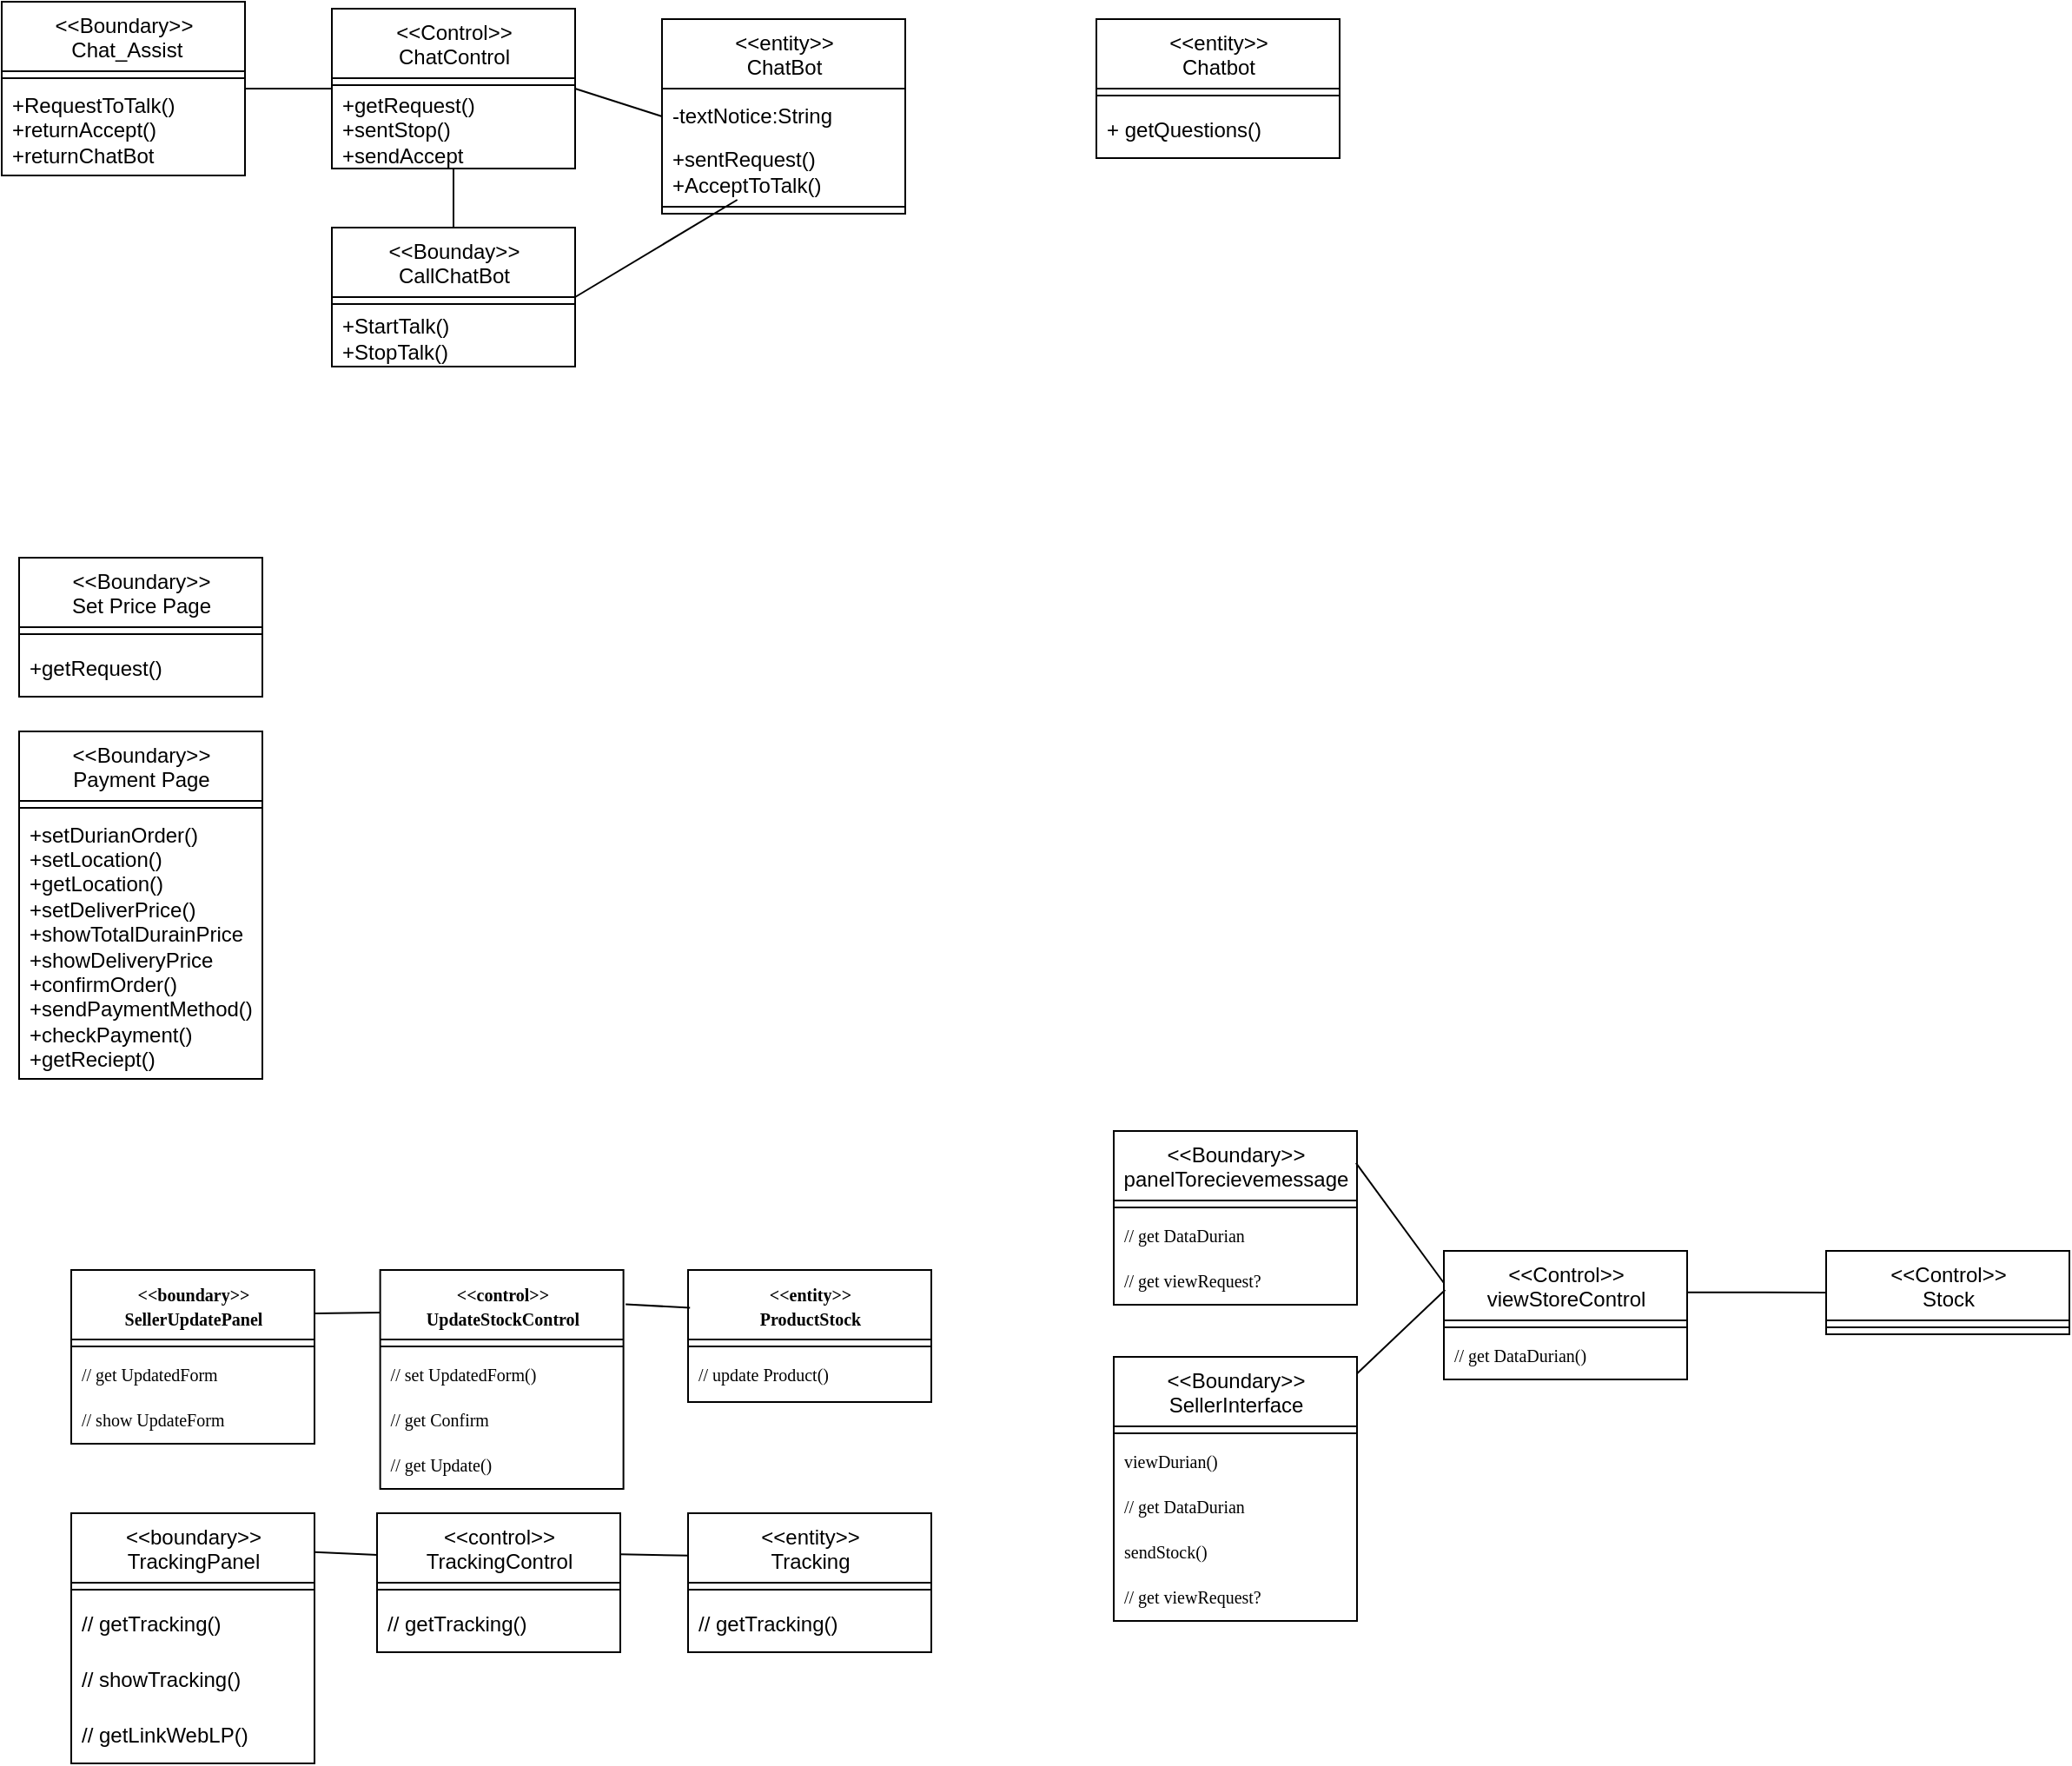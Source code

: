 <mxfile>
    <diagram id="OwlbNU0WQLuoz6baEbYH" name="Page-1">
        <mxGraphModel dx="732" dy="339" grid="1" gridSize="10" guides="1" tooltips="1" connect="1" arrows="1" fold="1" page="1" pageScale="1" pageWidth="850" pageHeight="1100" math="0" shadow="0">
            <root>
                <mxCell id="0"/>
                <mxCell id="1" parent="0"/>
                <mxCell id="17" value="&amp;lt;&amp;lt;entity&amp;gt;&amp;gt;&lt;br&gt;Chatbot" style="swimlane;fontStyle=0;align=center;verticalAlign=top;childLayout=stackLayout;horizontal=1;startSize=40;horizontalStack=0;resizeParent=1;resizeParentMax=0;resizeLast=0;collapsible=0;marginBottom=0;html=1;" parent="1" vertex="1">
                    <mxGeometry x="660" y="50" width="140" height="80" as="geometry"/>
                </mxCell>
                <mxCell id="18" value="" style="line;strokeWidth=1;fillColor=none;align=left;verticalAlign=middle;spacingTop=-1;spacingLeft=3;spacingRight=3;rotatable=0;labelPosition=right;points=[];portConstraint=eastwest;" parent="17" vertex="1">
                    <mxGeometry y="40" width="140" height="8" as="geometry"/>
                </mxCell>
                <mxCell id="19" value="+ getQuestions()&lt;br&gt;" style="html=1;strokeColor=none;fillColor=none;align=left;verticalAlign=middle;spacingLeft=4;spacingRight=4;rotatable=0;points=[[0,0.5],[1,0.5]];resizeWidth=1;" parent="17" vertex="1">
                    <mxGeometry y="48" width="140" height="32" as="geometry"/>
                </mxCell>
                <mxCell id="101" style="edgeStyle=none;html=1;exitX=1;exitY=0.5;exitDx=0;exitDy=0;entryX=0;entryY=0.5;entryDx=0;entryDy=0;endArrow=none;endFill=0;" edge="1" parent="1" source="20" target="23">
                    <mxGeometry relative="1" as="geometry"/>
                </mxCell>
                <mxCell id="20" value="&amp;lt;&amp;lt;Boundary&amp;gt;&amp;gt;&lt;br&gt;&amp;nbsp;Chat_Assist" style="swimlane;fontStyle=0;align=center;verticalAlign=top;childLayout=stackLayout;horizontal=1;startSize=40;horizontalStack=0;resizeParent=1;resizeParentMax=0;resizeLast=0;collapsible=0;marginBottom=0;html=1;" parent="1" vertex="1">
                    <mxGeometry x="30" y="40" width="140" height="100" as="geometry"/>
                </mxCell>
                <mxCell id="21" value="" style="line;strokeWidth=1;fillColor=none;align=left;verticalAlign=middle;spacingTop=-1;spacingLeft=3;spacingRight=3;rotatable=0;labelPosition=right;points=[];portConstraint=eastwest;" parent="20" vertex="1">
                    <mxGeometry y="40" width="140" height="8" as="geometry"/>
                </mxCell>
                <mxCell id="22" value="+RequestToTalk()&lt;br&gt;+returnAccept()&lt;br&gt;+returnChatBot" style="html=1;strokeColor=none;fillColor=none;align=left;verticalAlign=middle;spacingLeft=4;spacingRight=4;rotatable=0;points=[[0,0.5],[1,0.5]];resizeWidth=1;" parent="20" vertex="1">
                    <mxGeometry y="48" width="140" height="52" as="geometry"/>
                </mxCell>
                <mxCell id="103" style="edgeStyle=none;html=1;exitX=1;exitY=0.5;exitDx=0;exitDy=0;entryX=0;entryY=0.5;entryDx=0;entryDy=0;endArrow=none;endFill=0;" edge="1" parent="1" source="23" target="26">
                    <mxGeometry relative="1" as="geometry"/>
                </mxCell>
                <mxCell id="23" value="&amp;lt;&amp;lt;Control&amp;gt;&amp;gt;&lt;br&gt;ChatControl" style="swimlane;fontStyle=0;align=center;verticalAlign=top;childLayout=stackLayout;horizontal=1;startSize=40;horizontalStack=0;resizeParent=1;resizeParentMax=0;resizeLast=0;collapsible=0;marginBottom=0;html=1;" parent="1" vertex="1">
                    <mxGeometry x="220" y="44" width="140" height="92" as="geometry"/>
                </mxCell>
                <mxCell id="24" value="" style="line;strokeWidth=1;fillColor=none;align=left;verticalAlign=middle;spacingTop=-1;spacingLeft=3;spacingRight=3;rotatable=0;labelPosition=right;points=[];portConstraint=eastwest;" parent="23" vertex="1">
                    <mxGeometry y="40" width="140" height="8" as="geometry"/>
                </mxCell>
                <mxCell id="25" value="+getRequest()&lt;br&gt;+sentStop()&lt;br&gt;+sendAccept" style="html=1;strokeColor=none;fillColor=none;align=left;verticalAlign=middle;spacingLeft=4;spacingRight=4;rotatable=0;points=[[0,0.5],[1,0.5]];resizeWidth=1;" parent="23" vertex="1">
                    <mxGeometry y="48" width="140" height="44" as="geometry"/>
                </mxCell>
                <mxCell id="26" value="&amp;lt;&amp;lt;entity&amp;gt;&amp;gt;&lt;br&gt;ChatBot" style="swimlane;fontStyle=0;align=center;verticalAlign=top;childLayout=stackLayout;horizontal=1;startSize=40;horizontalStack=0;resizeParent=1;resizeParentMax=0;resizeLast=0;collapsible=0;marginBottom=0;html=1;" parent="1" vertex="1">
                    <mxGeometry x="410" y="50" width="140" height="112" as="geometry"/>
                </mxCell>
                <mxCell id="129" value="-textNotice:String" style="html=1;strokeColor=none;fillColor=none;align=left;verticalAlign=middle;spacingLeft=4;spacingRight=4;rotatable=0;points=[[0,0.5],[1,0.5]];resizeWidth=1;" vertex="1" parent="26">
                    <mxGeometry y="40" width="140" height="32" as="geometry"/>
                </mxCell>
                <mxCell id="28" value="+sentRequest()&lt;br&gt;+AcceptToTalk()" style="html=1;strokeColor=none;fillColor=none;align=left;verticalAlign=middle;spacingLeft=4;spacingRight=4;rotatable=0;points=[[0,0.5],[1,0.5]];resizeWidth=1;" parent="26" vertex="1">
                    <mxGeometry y="72" width="140" height="32" as="geometry"/>
                </mxCell>
                <mxCell id="27" value="" style="line;strokeWidth=1;fillColor=none;align=left;verticalAlign=middle;spacingTop=-1;spacingLeft=3;spacingRight=3;rotatable=0;labelPosition=right;points=[];portConstraint=eastwest;" parent="26" vertex="1">
                    <mxGeometry y="104" width="140" height="8" as="geometry"/>
                </mxCell>
                <mxCell id="104" style="edgeStyle=none;html=1;endArrow=none;endFill=0;" edge="1" parent="1" source="29" target="25">
                    <mxGeometry relative="1" as="geometry"/>
                </mxCell>
                <mxCell id="105" style="edgeStyle=none;html=1;exitX=1;exitY=0.5;exitDx=0;exitDy=0;endArrow=none;endFill=0;" edge="1" parent="1" source="29" target="28">
                    <mxGeometry relative="1" as="geometry"/>
                </mxCell>
                <mxCell id="29" value="&amp;lt;&amp;lt;Bounday&amp;gt;&amp;gt;&lt;br&gt;CallChatBot" style="swimlane;fontStyle=0;align=center;verticalAlign=top;childLayout=stackLayout;horizontal=1;startSize=40;horizontalStack=0;resizeParent=1;resizeParentMax=0;resizeLast=0;collapsible=0;marginBottom=0;html=1;" parent="1" vertex="1">
                    <mxGeometry x="220" y="170" width="140" height="80" as="geometry"/>
                </mxCell>
                <mxCell id="30" value="" style="line;strokeWidth=1;fillColor=none;align=left;verticalAlign=middle;spacingTop=-1;spacingLeft=3;spacingRight=3;rotatable=0;labelPosition=right;points=[];portConstraint=eastwest;" parent="29" vertex="1">
                    <mxGeometry y="40" width="140" height="8" as="geometry"/>
                </mxCell>
                <mxCell id="31" value="+StartTalk()&lt;br&gt;+StopTalk()" style="html=1;strokeColor=none;fillColor=none;align=left;verticalAlign=middle;spacingLeft=4;spacingRight=4;rotatable=0;points=[[0,0.5],[1,0.5]];resizeWidth=1;" parent="29" vertex="1">
                    <mxGeometry y="48" width="140" height="32" as="geometry"/>
                </mxCell>
                <mxCell id="32" value="&lt;span style=&quot;font-family: Helvetica; font-size: 12px; font-style: normal; font-variant-ligatures: normal; font-variant-caps: normal; font-weight: 400; letter-spacing: normal; orphans: 2; text-align: center; text-indent: 0px; text-transform: none; widows: 2; word-spacing: 0px; -webkit-text-stroke-width: 0px; text-decoration-thickness: initial; text-decoration-style: initial; text-decoration-color: initial; float: none; display: inline !important;&quot;&gt;&amp;lt;&amp;lt;Boundary&amp;gt;&amp;gt;&lt;/span&gt;&lt;br style=&quot;border-color: rgb(0, 0, 0); font-family: Helvetica; font-size: 12px; font-style: normal; font-variant-ligatures: normal; font-variant-caps: normal; font-weight: 400; letter-spacing: normal; orphans: 2; text-align: center; text-indent: 0px; text-transform: none; widows: 2; word-spacing: 0px; -webkit-text-stroke-width: 0px; text-decoration-thickness: initial; text-decoration-style: initial; text-decoration-color: initial;&quot;&gt;&lt;span style=&quot;font-family: Helvetica; font-size: 12px; font-style: normal; font-variant-ligatures: normal; font-variant-caps: normal; font-weight: 400; letter-spacing: normal; orphans: 2; text-align: center; text-indent: 0px; text-transform: none; widows: 2; word-spacing: 0px; -webkit-text-stroke-width: 0px; text-decoration-thickness: initial; text-decoration-style: initial; text-decoration-color: initial; float: none; display: inline !important;&quot;&gt;panelTorecievemessage&lt;/span&gt;" style="swimlane;fontStyle=0;align=center;verticalAlign=top;childLayout=stackLayout;horizontal=1;startSize=40;horizontalStack=0;resizeParent=1;resizeParentMax=0;resizeLast=0;collapsible=0;marginBottom=0;html=1;" parent="1" vertex="1">
                    <mxGeometry x="670" y="690" width="140" height="100" as="geometry"/>
                </mxCell>
                <mxCell id="33" value="" style="line;strokeWidth=1;fillColor=none;align=left;verticalAlign=middle;spacingTop=-1;spacingLeft=3;spacingRight=3;rotatable=0;labelPosition=right;points=[];portConstraint=eastwest;" parent="32" vertex="1">
                    <mxGeometry y="40" width="140" height="8" as="geometry"/>
                </mxCell>
                <mxCell id="34" value="// get DataDurian" style="text;strokeColor=none;fillColor=none;align=left;verticalAlign=top;spacingLeft=4;spacingRight=4;overflow=hidden;rotatable=0;points=[[0,0.5],[1,0.5]];portConstraint=eastwest;strokeWidth=0;fontFamily=Tahoma;fontSize=10;" parent="32" vertex="1">
                    <mxGeometry y="48" width="140" height="26" as="geometry"/>
                </mxCell>
                <mxCell id="35" value="// get viewRequest?" style="text;strokeColor=none;fillColor=none;align=left;verticalAlign=top;spacingLeft=4;spacingRight=4;overflow=hidden;rotatable=0;points=[[0,0.5],[1,0.5]];portConstraint=eastwest;strokeWidth=0;fontFamily=Tahoma;fontSize=10;" parent="32" vertex="1">
                    <mxGeometry y="74" width="140" height="26" as="geometry"/>
                </mxCell>
                <mxCell id="36" style="edgeStyle=none;html=1;endArrow=none;endFill=0;exitX=1.001;exitY=0.322;exitDx=0;exitDy=0;exitPerimeter=0;entryX=0;entryY=0.5;entryDx=0;entryDy=0;" parent="1" source="37" target="40" edge="1">
                    <mxGeometry relative="1" as="geometry">
                        <mxPoint x="1070" y="809" as="targetPoint"/>
                    </mxGeometry>
                </mxCell>
                <mxCell id="37" value="&lt;span style=&quot;&quot;&gt;&amp;lt;&amp;lt;Control&amp;gt;&amp;gt;&lt;/span&gt;&lt;br style=&quot;&quot;&gt;&lt;span style=&quot;&quot;&gt;viewStoreControl&lt;/span&gt;" style="swimlane;fontStyle=0;align=center;verticalAlign=top;childLayout=stackLayout;horizontal=1;startSize=40;horizontalStack=0;resizeParent=1;resizeParentMax=0;resizeLast=0;collapsible=0;marginBottom=0;html=1;" parent="1" vertex="1">
                    <mxGeometry x="860" y="759" width="140" height="74" as="geometry"/>
                </mxCell>
                <mxCell id="38" value="" style="line;strokeWidth=1;fillColor=none;align=left;verticalAlign=middle;spacingTop=-1;spacingLeft=3;spacingRight=3;rotatable=0;labelPosition=right;points=[];portConstraint=eastwest;" parent="37" vertex="1">
                    <mxGeometry y="40" width="140" height="8" as="geometry"/>
                </mxCell>
                <mxCell id="39" value="// get DataDurian()" style="text;strokeColor=none;fillColor=none;align=left;verticalAlign=top;spacingLeft=4;spacingRight=4;overflow=hidden;rotatable=0;points=[[0,0.5],[1,0.5]];portConstraint=eastwest;strokeWidth=0;fontFamily=Tahoma;fontSize=10;" parent="37" vertex="1">
                    <mxGeometry y="48" width="140" height="26" as="geometry"/>
                </mxCell>
                <mxCell id="42" style="edgeStyle=none;html=1;endArrow=none;endFill=0;exitX=0.996;exitY=0.184;exitDx=0;exitDy=0;exitPerimeter=0;entryX=0;entryY=0.25;entryDx=0;entryDy=0;" parent="1" source="32" target="37" edge="1">
                    <mxGeometry relative="1" as="geometry">
                        <mxPoint x="850" y="789" as="targetPoint"/>
                    </mxGeometry>
                </mxCell>
                <mxCell id="83" style="edgeStyle=none;html=1;endArrow=none;endFill=0;exitX=1;exitY=0.25;exitDx=0;exitDy=0;entryX=0.005;entryY=0.194;entryDx=0;entryDy=0;entryPerimeter=0;" parent="1" source="84" target="88" edge="1">
                    <mxGeometry relative="1" as="geometry">
                        <mxPoint x="230" y="810" as="targetPoint"/>
                    </mxGeometry>
                </mxCell>
                <mxCell id="84" value="&lt;span style=&quot;font-family: Tahoma; font-size: 10px; font-weight: 700;&quot;&gt;&amp;lt;&amp;lt;boundary&amp;gt;&amp;gt;&lt;/span&gt;&lt;br style=&quot;padding: 0px; margin: 0px; font-family: Tahoma; font-size: 10px; font-weight: 700;&quot;&gt;&lt;span style=&quot;font-family: Tahoma; font-size: 10px; font-weight: 700;&quot;&gt;SellerUpdatePanel&lt;/span&gt;" style="swimlane;fontStyle=0;align=center;verticalAlign=top;childLayout=stackLayout;horizontal=1;startSize=40;horizontalStack=0;resizeParent=1;resizeParentMax=0;resizeLast=0;collapsible=0;marginBottom=0;html=1;" parent="1" vertex="1">
                    <mxGeometry x="70.0" y="770" width="140" height="100" as="geometry"/>
                </mxCell>
                <mxCell id="85" value="" style="line;strokeWidth=1;fillColor=none;align=left;verticalAlign=middle;spacingTop=-1;spacingLeft=3;spacingRight=3;rotatable=0;labelPosition=right;points=[];portConstraint=eastwest;" parent="84" vertex="1">
                    <mxGeometry y="40" width="140" height="8" as="geometry"/>
                </mxCell>
                <mxCell id="86" value="// get UpdatedForm" style="text;strokeColor=none;fillColor=none;align=left;verticalAlign=top;spacingLeft=4;spacingRight=4;overflow=hidden;rotatable=0;points=[[0,0.5],[1,0.5]];portConstraint=eastwest;strokeWidth=0;fontFamily=Tahoma;fontSize=10;" parent="84" vertex="1">
                    <mxGeometry y="48" width="140" height="26" as="geometry"/>
                </mxCell>
                <mxCell id="87" value="// show UpdateForm" style="text;strokeColor=none;fillColor=none;align=left;verticalAlign=top;spacingLeft=4;spacingRight=4;overflow=hidden;rotatable=0;points=[[0,0.5],[1,0.5]];portConstraint=eastwest;strokeWidth=0;fontFamily=Tahoma;fontSize=10;" parent="84" vertex="1">
                    <mxGeometry y="74" width="140" height="26" as="geometry"/>
                </mxCell>
                <mxCell id="88" value="&lt;span style=&quot;font-family: Tahoma; font-size: 10px; font-weight: 700;&quot;&gt;&amp;lt;&amp;lt;control&amp;gt;&amp;gt;&lt;/span&gt;&lt;br style=&quot;padding: 0px; margin: 0px; font-family: Tahoma; font-size: 10px; font-weight: 700;&quot;&gt;&lt;span style=&quot;font-family: Tahoma; font-size: 10px; font-weight: 700;&quot;&gt;UpdateStockControl&lt;/span&gt;" style="swimlane;fontStyle=0;align=center;verticalAlign=top;childLayout=stackLayout;horizontal=1;startSize=40;horizontalStack=0;resizeParent=1;resizeParentMax=0;resizeLast=0;collapsible=0;marginBottom=0;html=1;" parent="1" vertex="1">
                    <mxGeometry x="247.81" y="770" width="140" height="126" as="geometry"/>
                </mxCell>
                <mxCell id="89" value="" style="line;strokeWidth=1;fillColor=none;align=left;verticalAlign=middle;spacingTop=-1;spacingLeft=3;spacingRight=3;rotatable=0;labelPosition=right;points=[];portConstraint=eastwest;" parent="88" vertex="1">
                    <mxGeometry y="40" width="140" height="8" as="geometry"/>
                </mxCell>
                <mxCell id="90" value="// set UpdatedForm()" style="text;strokeColor=none;fillColor=none;align=left;verticalAlign=top;spacingLeft=4;spacingRight=4;overflow=hidden;rotatable=0;points=[[0,0.5],[1,0.5]];portConstraint=eastwest;strokeWidth=0;fontFamily=Tahoma;fontSize=10;" parent="88" vertex="1">
                    <mxGeometry y="48" width="140" height="26" as="geometry"/>
                </mxCell>
                <mxCell id="91" value="// get Confirm" style="text;strokeColor=none;fillColor=none;align=left;verticalAlign=top;spacingLeft=4;spacingRight=4;overflow=hidden;rotatable=0;points=[[0,0.5],[1,0.5]];portConstraint=eastwest;strokeWidth=0;fontFamily=Tahoma;fontSize=10;" parent="88" vertex="1">
                    <mxGeometry y="74" width="140" height="26" as="geometry"/>
                </mxCell>
                <mxCell id="92" value="// get Update()" style="text;strokeColor=none;fillColor=none;align=left;verticalAlign=top;spacingLeft=4;spacingRight=4;overflow=hidden;rotatable=0;points=[[0,0.5],[1,0.5]];portConstraint=eastwest;strokeWidth=0;fontFamily=Tahoma;fontSize=10;" parent="88" vertex="1">
                    <mxGeometry y="100" width="140" height="26" as="geometry"/>
                </mxCell>
                <mxCell id="93" value="&lt;span style=&quot;font-family: Tahoma; font-size: 10px; font-weight: 700;&quot;&gt;&amp;lt;&amp;lt;entity&amp;gt;&amp;gt;&lt;/span&gt;&lt;br style=&quot;padding: 0px; margin: 0px; font-family: Tahoma; font-size: 10px; font-weight: 700;&quot;&gt;&lt;span style=&quot;font-family: Tahoma; font-size: 10px; font-weight: 700;&quot;&gt;ProductStock&lt;/span&gt;" style="swimlane;fontStyle=0;align=center;verticalAlign=top;childLayout=stackLayout;horizontal=1;startSize=40;horizontalStack=0;resizeParent=1;resizeParentMax=0;resizeLast=0;collapsible=0;marginBottom=0;html=1;" parent="1" vertex="1">
                    <mxGeometry x="425" y="770" width="140" height="76" as="geometry"/>
                </mxCell>
                <mxCell id="94" value="" style="line;strokeWidth=1;fillColor=none;align=left;verticalAlign=middle;spacingTop=-1;spacingLeft=3;spacingRight=3;rotatable=0;labelPosition=right;points=[];portConstraint=eastwest;" parent="93" vertex="1">
                    <mxGeometry y="40" width="140" height="8" as="geometry"/>
                </mxCell>
                <mxCell id="95" value="// update Product()" style="text;strokeColor=none;fillColor=none;align=left;verticalAlign=top;spacingLeft=4;spacingRight=4;overflow=hidden;rotatable=0;points=[[0,0.5],[1,0.5]];portConstraint=eastwest;strokeWidth=0;fontFamily=Tahoma;fontSize=10;" parent="93" vertex="1">
                    <mxGeometry y="48" width="140" height="28" as="geometry"/>
                </mxCell>
                <mxCell id="96" style="edgeStyle=none;html=1;endArrow=none;endFill=0;exitX=1.009;exitY=0.157;exitDx=0;exitDy=0;exitPerimeter=0;entryX=0.008;entryY=0.286;entryDx=0;entryDy=0;entryPerimeter=0;" parent="1" source="88" target="93" edge="1">
                    <mxGeometry relative="1" as="geometry">
                        <mxPoint x="390" y="790" as="sourcePoint"/>
                        <mxPoint x="460" y="810" as="targetPoint"/>
                    </mxGeometry>
                </mxCell>
                <mxCell id="126" value="&amp;lt;&amp;lt;Boundary&amp;gt;&amp;gt;&lt;br&gt;Set Price Page" style="swimlane;fontStyle=0;align=center;verticalAlign=top;childLayout=stackLayout;horizontal=1;startSize=40;horizontalStack=0;resizeParent=1;resizeParentMax=0;resizeLast=0;collapsible=0;marginBottom=0;html=1;" vertex="1" parent="1">
                    <mxGeometry x="40" y="360" width="140" height="80" as="geometry"/>
                </mxCell>
                <mxCell id="127" value="" style="line;strokeWidth=1;fillColor=none;align=left;verticalAlign=middle;spacingTop=-1;spacingLeft=3;spacingRight=3;rotatable=0;labelPosition=right;points=[];portConstraint=eastwest;" vertex="1" parent="126">
                    <mxGeometry y="40" width="140" height="8" as="geometry"/>
                </mxCell>
                <mxCell id="128" value="+getRequest()" style="html=1;strokeColor=none;fillColor=none;align=left;verticalAlign=middle;spacingLeft=4;spacingRight=4;rotatable=0;points=[[0,0.5],[1,0.5]];resizeWidth=1;" vertex="1" parent="126">
                    <mxGeometry y="48" width="140" height="32" as="geometry"/>
                </mxCell>
                <mxCell id="116" style="edgeStyle=none;html=1;endArrow=none;endFill=0;exitX=0.998;exitY=0.296;exitDx=0;exitDy=0;exitPerimeter=0;entryX=0.005;entryY=0.305;entryDx=0;entryDy=0;entryPerimeter=0;" edge="1" parent="1" source="117" target="120">
                    <mxGeometry relative="1" as="geometry">
                        <mxPoint x="400" y="930" as="sourcePoint"/>
                        <mxPoint x="420" y="950" as="targetPoint"/>
                    </mxGeometry>
                </mxCell>
                <mxCell id="117" value="&amp;lt;&amp;lt;control&amp;gt;&amp;gt;&lt;br&gt;TrackingControl" style="swimlane;fontStyle=0;align=center;verticalAlign=top;childLayout=stackLayout;horizontal=1;startSize=40;horizontalStack=0;resizeParent=1;resizeParentMax=0;resizeLast=0;collapsible=0;marginBottom=0;html=1;" vertex="1" parent="1">
                    <mxGeometry x="246" y="910" width="140" height="80" as="geometry"/>
                </mxCell>
                <mxCell id="118" value="" style="line;strokeWidth=1;fillColor=none;align=left;verticalAlign=middle;spacingTop=-1;spacingLeft=3;spacingRight=3;rotatable=0;labelPosition=right;points=[];portConstraint=eastwest;" vertex="1" parent="117">
                    <mxGeometry y="40" width="140" height="8" as="geometry"/>
                </mxCell>
                <mxCell id="119" value="// getTracking()" style="html=1;strokeColor=none;fillColor=none;align=left;verticalAlign=middle;spacingLeft=4;spacingRight=4;rotatable=0;points=[[0,0.5],[1,0.5]];resizeWidth=1;" vertex="1" parent="117">
                    <mxGeometry y="48" width="140" height="32" as="geometry"/>
                </mxCell>
                <mxCell id="120" value="&amp;lt;&amp;lt;entity&amp;gt;&amp;gt;&lt;br&gt;Tracking" style="swimlane;fontStyle=0;align=center;verticalAlign=top;childLayout=stackLayout;horizontal=1;startSize=40;horizontalStack=0;resizeParent=1;resizeParentMax=0;resizeLast=0;collapsible=0;marginBottom=0;html=1;" vertex="1" parent="1">
                    <mxGeometry x="425" y="910" width="140" height="80" as="geometry"/>
                </mxCell>
                <mxCell id="121" value="" style="line;strokeWidth=1;fillColor=none;align=left;verticalAlign=middle;spacingTop=-1;spacingLeft=3;spacingRight=3;rotatable=0;labelPosition=right;points=[];portConstraint=eastwest;" vertex="1" parent="120">
                    <mxGeometry y="40" width="140" height="8" as="geometry"/>
                </mxCell>
                <mxCell id="122" value="// getTracking()" style="html=1;strokeColor=none;fillColor=none;align=left;verticalAlign=middle;spacingLeft=4;spacingRight=4;rotatable=0;points=[[0,0.5],[1,0.5]];resizeWidth=1;" vertex="1" parent="120">
                    <mxGeometry y="48" width="140" height="32" as="geometry"/>
                </mxCell>
                <mxCell id="111" value="&amp;lt;&amp;lt;boundary&amp;gt;&amp;gt;&lt;br&gt;TrackingPanel" style="swimlane;fontStyle=0;align=center;verticalAlign=top;childLayout=stackLayout;horizontal=1;startSize=40;horizontalStack=0;resizeParent=1;resizeParentMax=0;resizeLast=0;collapsible=0;marginBottom=0;html=1;" vertex="1" parent="1">
                    <mxGeometry x="70" y="910" width="140" height="144" as="geometry"/>
                </mxCell>
                <mxCell id="112" value="" style="line;strokeWidth=1;fillColor=none;align=left;verticalAlign=middle;spacingTop=-1;spacingLeft=3;spacingRight=3;rotatable=0;labelPosition=right;points=[];portConstraint=eastwest;" vertex="1" parent="111">
                    <mxGeometry y="40" width="140" height="8" as="geometry"/>
                </mxCell>
                <mxCell id="113" value="// getTracking()" style="html=1;strokeColor=none;fillColor=none;align=left;verticalAlign=middle;spacingLeft=4;spacingRight=4;rotatable=0;points=[[0,0.5],[1,0.5]];resizeWidth=1;" vertex="1" parent="111">
                    <mxGeometry y="48" width="140" height="32" as="geometry"/>
                </mxCell>
                <mxCell id="114" value="// showTracking()" style="html=1;strokeColor=none;fillColor=none;align=left;verticalAlign=middle;spacingLeft=4;spacingRight=4;rotatable=0;points=[[0,0.5],[1,0.5]];resizeWidth=1;" vertex="1" parent="111">
                    <mxGeometry y="80" width="140" height="32" as="geometry"/>
                </mxCell>
                <mxCell id="115" value="// getLinkWebLP()" style="html=1;strokeColor=none;fillColor=none;align=left;verticalAlign=middle;spacingLeft=4;spacingRight=4;rotatable=0;points=[[0,0.5],[1,0.5]];resizeWidth=1;" vertex="1" parent="111">
                    <mxGeometry y="112" width="140" height="32" as="geometry"/>
                </mxCell>
                <mxCell id="110" style="edgeStyle=none;html=1;exitX=1;exitY=0.155;exitDx=0;exitDy=0;exitPerimeter=0;endArrow=none;endFill=0;entryX=0.001;entryY=0.3;entryDx=0;entryDy=0;entryPerimeter=0;" edge="1" parent="1" source="111" target="117">
                    <mxGeometry relative="1" as="geometry">
                        <mxPoint x="240" y="950" as="targetPoint"/>
                    </mxGeometry>
                </mxCell>
                <mxCell id="130" value="&amp;lt;&amp;lt;Boundary&amp;gt;&amp;gt;&lt;br&gt;Payment Page" style="swimlane;fontStyle=0;align=center;verticalAlign=top;childLayout=stackLayout;horizontal=1;startSize=40;horizontalStack=0;resizeParent=1;resizeParentMax=0;resizeLast=0;collapsible=0;marginBottom=0;html=1;" vertex="1" parent="1">
                    <mxGeometry x="40" y="460" width="140" height="200" as="geometry"/>
                </mxCell>
                <mxCell id="131" value="" style="line;strokeWidth=1;fillColor=none;align=left;verticalAlign=middle;spacingTop=-1;spacingLeft=3;spacingRight=3;rotatable=0;labelPosition=right;points=[];portConstraint=eastwest;" vertex="1" parent="130">
                    <mxGeometry y="40" width="140" height="8" as="geometry"/>
                </mxCell>
                <mxCell id="132" value="+setDurianOrder()&lt;br&gt;+setLocation()&lt;br&gt;+getLocation()&lt;br&gt;+setDeliverPrice()&lt;br&gt;+showTotalDurainPrice&lt;br&gt;+showDeliveryPrice&lt;br&gt;+confirmOrder()&lt;br&gt;+sendPaymentMethod()&lt;br&gt;+checkPayment()&lt;br&gt;+getReciept()&lt;br&gt;" style="html=1;strokeColor=none;fillColor=none;align=left;verticalAlign=middle;spacingLeft=4;spacingRight=4;rotatable=0;points=[[0,0.5],[1,0.5]];resizeWidth=1;" vertex="1" parent="130">
                    <mxGeometry y="48" width="140" height="152" as="geometry"/>
                </mxCell>
                <mxCell id="40" value="&lt;span style=&quot;&quot;&gt;&amp;lt;&amp;lt;Control&amp;gt;&amp;gt;&lt;/span&gt;&lt;br style=&quot;&quot;&gt;Stock" style="swimlane;fontStyle=0;align=center;verticalAlign=top;childLayout=stackLayout;horizontal=1;startSize=40;horizontalStack=0;resizeParent=1;resizeParentMax=0;resizeLast=0;collapsible=0;marginBottom=0;html=1;" parent="1" vertex="1">
                    <mxGeometry x="1080" y="759" width="140" height="48" as="geometry"/>
                </mxCell>
                <mxCell id="41" value="" style="line;strokeWidth=1;fillColor=none;align=left;verticalAlign=middle;spacingTop=-1;spacingLeft=3;spacingRight=3;rotatable=0;labelPosition=right;points=[];portConstraint=eastwest;" parent="40" vertex="1">
                    <mxGeometry y="40" width="140" height="8" as="geometry"/>
                </mxCell>
                <mxCell id="146" style="edgeStyle=none;html=1;entryX=0.005;entryY=0.304;entryDx=0;entryDy=0;entryPerimeter=0;fontFamily=Helvetica;fontSize=12;fontColor=default;startSize=40;endArrow=none;endFill=0;" edge="1" parent="1" source="140" target="37">
                    <mxGeometry relative="1" as="geometry"/>
                </mxCell>
                <mxCell id="140" value="&lt;span style=&quot;font-family: Helvetica; font-size: 12px; font-style: normal; font-variant-ligatures: normal; font-variant-caps: normal; font-weight: 400; letter-spacing: normal; orphans: 2; text-align: center; text-indent: 0px; text-transform: none; widows: 2; word-spacing: 0px; -webkit-text-stroke-width: 0px; text-decoration-thickness: initial; text-decoration-style: initial; text-decoration-color: initial; float: none; display: inline !important;&quot;&gt;&amp;lt;&amp;lt;Boundary&amp;gt;&amp;gt;&lt;/span&gt;&lt;br style=&quot;border-color: rgb(0, 0, 0); font-family: Helvetica; font-size: 12px; font-style: normal; font-variant-ligatures: normal; font-variant-caps: normal; font-weight: 400; letter-spacing: normal; orphans: 2; text-align: center; text-indent: 0px; text-transform: none; widows: 2; word-spacing: 0px; -webkit-text-stroke-width: 0px; text-decoration-thickness: initial; text-decoration-style: initial; text-decoration-color: initial;&quot;&gt;SellerInterface" style="swimlane;fontStyle=0;align=center;verticalAlign=top;childLayout=stackLayout;horizontal=1;startSize=40;horizontalStack=0;resizeParent=1;resizeParentMax=0;resizeLast=0;collapsible=0;marginBottom=0;html=1;" vertex="1" parent="1">
                    <mxGeometry x="670" y="820" width="140" height="152" as="geometry"/>
                </mxCell>
                <mxCell id="141" value="" style="line;strokeWidth=1;fillColor=none;align=left;verticalAlign=middle;spacingTop=-1;spacingLeft=3;spacingRight=3;rotatable=0;labelPosition=right;points=[];portConstraint=eastwest;" vertex="1" parent="140">
                    <mxGeometry y="40" width="140" height="8" as="geometry"/>
                </mxCell>
                <mxCell id="142" value="viewDurian()" style="text;strokeColor=none;fillColor=none;align=left;verticalAlign=top;spacingLeft=4;spacingRight=4;overflow=hidden;rotatable=0;points=[[0,0.5],[1,0.5]];portConstraint=eastwest;strokeWidth=0;fontFamily=Tahoma;fontSize=10;" vertex="1" parent="140">
                    <mxGeometry y="48" width="140" height="26" as="geometry"/>
                </mxCell>
                <mxCell id="143" value="// get DataDurian" style="text;strokeColor=none;fillColor=none;align=left;verticalAlign=top;spacingLeft=4;spacingRight=4;overflow=hidden;rotatable=0;points=[[0,0.5],[1,0.5]];portConstraint=eastwest;strokeWidth=0;fontFamily=Tahoma;fontSize=10;" vertex="1" parent="140">
                    <mxGeometry y="74" width="140" height="26" as="geometry"/>
                </mxCell>
                <mxCell id="144" value="sendStock()" style="text;strokeColor=none;fillColor=none;align=left;verticalAlign=top;spacingLeft=4;spacingRight=4;overflow=hidden;rotatable=0;points=[[0,0.5],[1,0.5]];portConstraint=eastwest;strokeWidth=0;fontFamily=Tahoma;fontSize=10;" vertex="1" parent="140">
                    <mxGeometry y="100" width="140" height="26" as="geometry"/>
                </mxCell>
                <mxCell id="145" value="// get viewRequest?" style="text;strokeColor=none;fillColor=none;align=left;verticalAlign=top;spacingLeft=4;spacingRight=4;overflow=hidden;rotatable=0;points=[[0,0.5],[1,0.5]];portConstraint=eastwest;strokeWidth=0;fontFamily=Tahoma;fontSize=10;" vertex="1" parent="140">
                    <mxGeometry y="126" width="140" height="26" as="geometry"/>
                </mxCell>
            </root>
        </mxGraphModel>
    </diagram>
</mxfile>